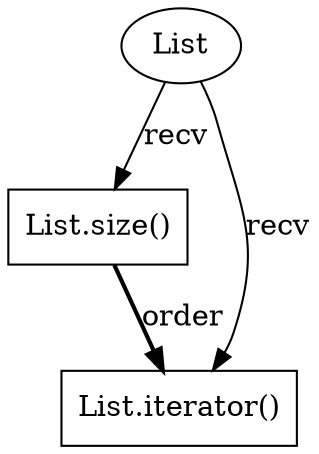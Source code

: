 digraph "AUG" {

  1 [ label="List.size()" shape="box" ];
  2 [ label="List" shape="ellipse" ];
  3 [ label="List.iterator()" shape="box" ];
  2 -> 1 [ label="recv" style="solid" ];
  1 -> 3 [ label="order" style="bold" ];
  2 -> 3 [ label="recv" style="solid" ];
}
